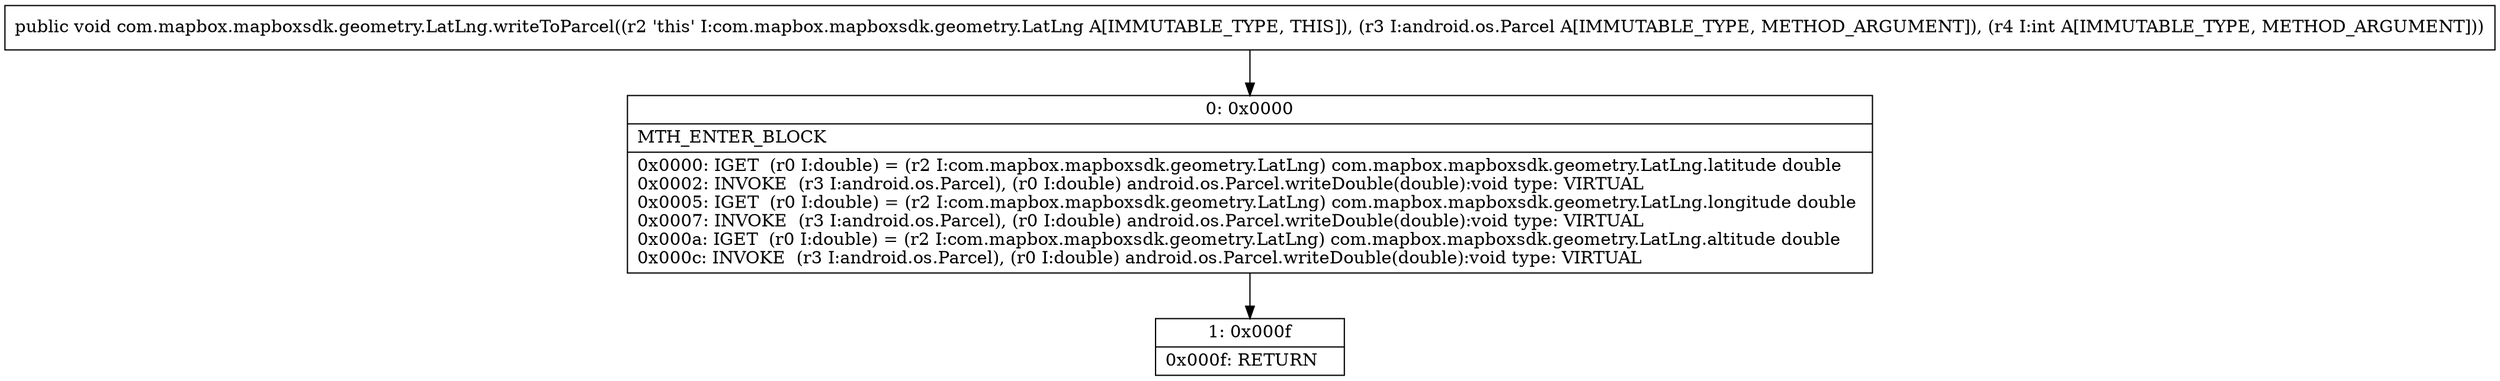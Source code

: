 digraph "CFG forcom.mapbox.mapboxsdk.geometry.LatLng.writeToParcel(Landroid\/os\/Parcel;I)V" {
Node_0 [shape=record,label="{0\:\ 0x0000|MTH_ENTER_BLOCK\l|0x0000: IGET  (r0 I:double) = (r2 I:com.mapbox.mapboxsdk.geometry.LatLng) com.mapbox.mapboxsdk.geometry.LatLng.latitude double \l0x0002: INVOKE  (r3 I:android.os.Parcel), (r0 I:double) android.os.Parcel.writeDouble(double):void type: VIRTUAL \l0x0005: IGET  (r0 I:double) = (r2 I:com.mapbox.mapboxsdk.geometry.LatLng) com.mapbox.mapboxsdk.geometry.LatLng.longitude double \l0x0007: INVOKE  (r3 I:android.os.Parcel), (r0 I:double) android.os.Parcel.writeDouble(double):void type: VIRTUAL \l0x000a: IGET  (r0 I:double) = (r2 I:com.mapbox.mapboxsdk.geometry.LatLng) com.mapbox.mapboxsdk.geometry.LatLng.altitude double \l0x000c: INVOKE  (r3 I:android.os.Parcel), (r0 I:double) android.os.Parcel.writeDouble(double):void type: VIRTUAL \l}"];
Node_1 [shape=record,label="{1\:\ 0x000f|0x000f: RETURN   \l}"];
MethodNode[shape=record,label="{public void com.mapbox.mapboxsdk.geometry.LatLng.writeToParcel((r2 'this' I:com.mapbox.mapboxsdk.geometry.LatLng A[IMMUTABLE_TYPE, THIS]), (r3 I:android.os.Parcel A[IMMUTABLE_TYPE, METHOD_ARGUMENT]), (r4 I:int A[IMMUTABLE_TYPE, METHOD_ARGUMENT])) }"];
MethodNode -> Node_0;
Node_0 -> Node_1;
}

